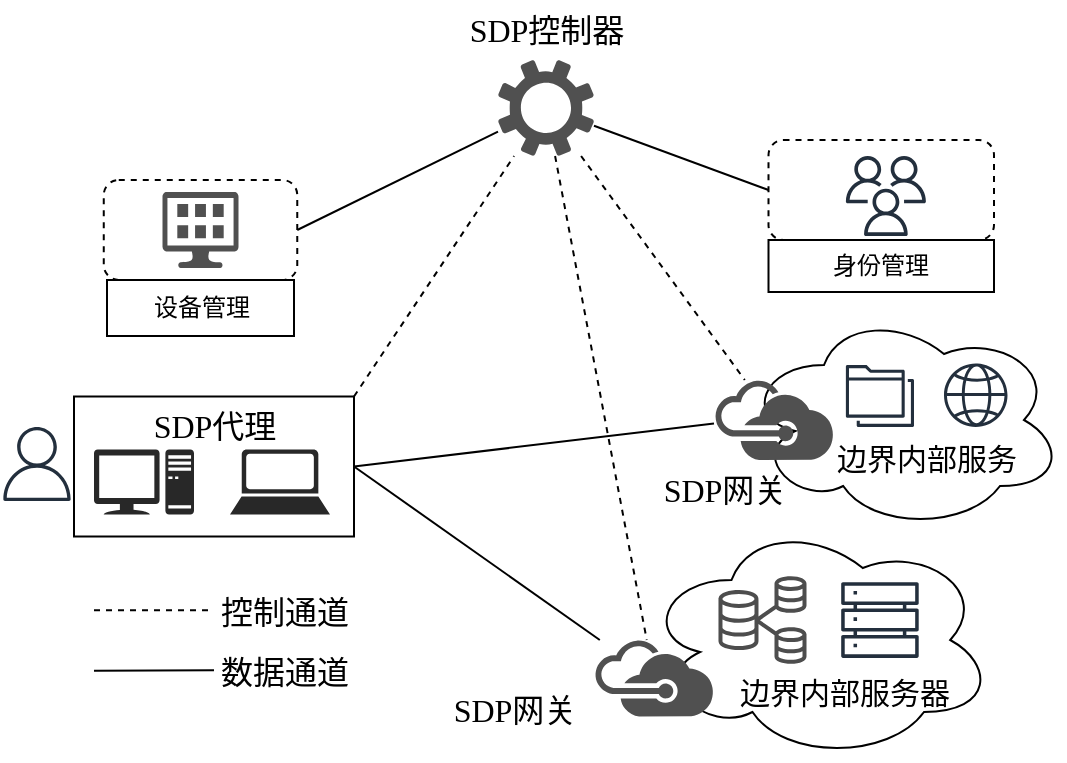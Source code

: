 <mxfile version="21.6.2" type="github">
  <diagram name="第 1 页" id="9nzRkRs_KqRtRY-Yu-f3">
    <mxGraphModel dx="1434" dy="750" grid="1" gridSize="10" guides="1" tooltips="1" connect="1" arrows="1" fold="1" page="1" pageScale="1" pageWidth="827" pageHeight="1169" math="0" shadow="0">
      <root>
        <mxCell id="0" />
        <mxCell id="1" parent="0" />
        <mxCell id="g0w8t7Q-eHvKGRKgMCBZ-65" value="" style="rounded=1;whiteSpace=wrap;html=1;dashed=1;" vertex="1" parent="1">
          <mxGeometry x="517.25" y="160" width="112.75" height="50" as="geometry" />
        </mxCell>
        <mxCell id="g0w8t7Q-eHvKGRKgMCBZ-64" value="" style="rounded=1;whiteSpace=wrap;html=1;dashed=1;" vertex="1" parent="1">
          <mxGeometry x="184.88" y="180" width="96.75" height="50" as="geometry" />
        </mxCell>
        <mxCell id="g0w8t7Q-eHvKGRKgMCBZ-3" value="" style="rounded=0;whiteSpace=wrap;html=1;" vertex="1" parent="1">
          <mxGeometry x="170" y="288.25" width="140" height="70" as="geometry" />
        </mxCell>
        <mxCell id="g0w8t7Q-eHvKGRKgMCBZ-4" value="" style="sketch=0;pointerEvents=1;shadow=0;dashed=0;html=1;strokeColor=none;fillColor=#505050;labelPosition=center;verticalLabelPosition=bottom;verticalAlign=top;outlineConnect=0;align=center;shape=mxgraph.office.concepts.settings;" vertex="1" parent="1">
          <mxGeometry x="382" y="120" width="48" height="48" as="geometry" />
        </mxCell>
        <mxCell id="g0w8t7Q-eHvKGRKgMCBZ-7" value="" style="verticalLabelPosition=bottom;sketch=0;html=1;fillColor=#282828;strokeColor=none;verticalAlign=top;pointerEvents=1;align=center;shape=mxgraph.cisco_safe.iot_things_icons.icon12;" vertex="1" parent="1">
          <mxGeometry x="248" y="314.75" width="50" height="32.5" as="geometry" />
        </mxCell>
        <mxCell id="g0w8t7Q-eHvKGRKgMCBZ-10" value="" style="sketch=0;outlineConnect=0;fontColor=#232F3E;gradientColor=none;fillColor=#232F3D;strokeColor=none;dashed=0;verticalLabelPosition=bottom;verticalAlign=top;align=center;html=1;fontSize=12;fontStyle=0;aspect=fixed;pointerEvents=1;shape=mxgraph.aws4.user;" vertex="1" parent="1">
          <mxGeometry x="133" y="303.5" width="37" height="37" as="geometry" />
        </mxCell>
        <mxCell id="g0w8t7Q-eHvKGRKgMCBZ-11" value="" style="ellipse;shape=cloud;whiteSpace=wrap;html=1;" vertex="1" parent="1">
          <mxGeometry x="505" y="245" width="160" height="110" as="geometry" />
        </mxCell>
        <mxCell id="g0w8t7Q-eHvKGRKgMCBZ-16" value="" style="verticalLabelPosition=bottom;sketch=0;html=1;fillColor=#282828;strokeColor=none;verticalAlign=top;pointerEvents=1;align=center;shape=mxgraph.cisco_safe.iot_things_icons.icon15;" vertex="1" parent="1">
          <mxGeometry x="180" y="314.75" width="50" height="32.5" as="geometry" />
        </mxCell>
        <mxCell id="g0w8t7Q-eHvKGRKgMCBZ-18" value="" style="sketch=0;pointerEvents=1;shadow=0;dashed=0;html=1;strokeColor=none;fillColor=#505050;labelPosition=center;verticalLabelPosition=bottom;outlineConnect=0;verticalAlign=top;align=center;shape=mxgraph.office.clouds.azure;" vertex="1" parent="1">
          <mxGeometry x="490" y="280" width="60" height="40" as="geometry" />
        </mxCell>
        <mxCell id="g0w8t7Q-eHvKGRKgMCBZ-19" value="" style="ellipse;shape=cloud;whiteSpace=wrap;html=1;" vertex="1" parent="1">
          <mxGeometry x="455" y="350" width="175" height="120" as="geometry" />
        </mxCell>
        <mxCell id="g0w8t7Q-eHvKGRKgMCBZ-20" value="" style="sketch=0;pointerEvents=1;shadow=0;dashed=0;html=1;strokeColor=none;fillColor=#505050;labelPosition=center;verticalLabelPosition=bottom;outlineConnect=0;verticalAlign=top;align=center;shape=mxgraph.office.clouds.azure;" vertex="1" parent="1">
          <mxGeometry x="430" y="410" width="60" height="38.25" as="geometry" />
        </mxCell>
        <mxCell id="g0w8t7Q-eHvKGRKgMCBZ-21" value="" style="endArrow=none;dashed=1;html=1;rounded=0;" edge="1" parent="1" source="g0w8t7Q-eHvKGRKgMCBZ-4" target="g0w8t7Q-eHvKGRKgMCBZ-20">
          <mxGeometry width="50" height="50" relative="1" as="geometry">
            <mxPoint x="390" y="410" as="sourcePoint" />
            <mxPoint x="440" y="360" as="targetPoint" />
          </mxGeometry>
        </mxCell>
        <mxCell id="g0w8t7Q-eHvKGRKgMCBZ-22" value="" style="endArrow=none;dashed=1;html=1;rounded=0;" edge="1" parent="1" source="g0w8t7Q-eHvKGRKgMCBZ-4" target="g0w8t7Q-eHvKGRKgMCBZ-18">
          <mxGeometry width="50" height="50" relative="1" as="geometry">
            <mxPoint x="300" y="280" as="sourcePoint" />
            <mxPoint x="350" y="230" as="targetPoint" />
          </mxGeometry>
        </mxCell>
        <mxCell id="g0w8t7Q-eHvKGRKgMCBZ-23" value="" style="endArrow=none;dashed=1;html=1;rounded=0;exitX=1;exitY=0;exitDx=0;exitDy=0;" edge="1" parent="1" source="g0w8t7Q-eHvKGRKgMCBZ-3" target="g0w8t7Q-eHvKGRKgMCBZ-4">
          <mxGeometry width="50" height="50" relative="1" as="geometry">
            <mxPoint x="110" y="200" as="sourcePoint" />
            <mxPoint x="370" y="210" as="targetPoint" />
          </mxGeometry>
        </mxCell>
        <mxCell id="g0w8t7Q-eHvKGRKgMCBZ-24" value="" style="endArrow=none;html=1;rounded=0;entryX=1;entryY=0.5;entryDx=0;entryDy=0;exitX=0;exitY=0.544;exitDx=0;exitDy=0;exitPerimeter=0;" edge="1" parent="1" source="g0w8t7Q-eHvKGRKgMCBZ-18" target="g0w8t7Q-eHvKGRKgMCBZ-3">
          <mxGeometry width="50" height="50" relative="1" as="geometry">
            <mxPoint x="160" y="480" as="sourcePoint" />
            <mxPoint x="210" y="430" as="targetPoint" />
          </mxGeometry>
        </mxCell>
        <mxCell id="g0w8t7Q-eHvKGRKgMCBZ-25" value="" style="endArrow=none;html=1;rounded=0;entryX=1;entryY=0.5;entryDx=0;entryDy=0;" edge="1" parent="1" source="g0w8t7Q-eHvKGRKgMCBZ-20" target="g0w8t7Q-eHvKGRKgMCBZ-3">
          <mxGeometry width="50" height="50" relative="1" as="geometry">
            <mxPoint x="80" y="520" as="sourcePoint" />
            <mxPoint x="130" y="470" as="targetPoint" />
          </mxGeometry>
        </mxCell>
        <mxCell id="g0w8t7Q-eHvKGRKgMCBZ-28" value="&lt;font style=&quot;font-size: 16px;&quot;&gt;&lt;font face=&quot;Times New Roman&quot;&gt;SDP&lt;/font&gt;控制器&lt;/font&gt;" style="text;html=1;align=center;verticalAlign=middle;resizable=0;points=[];autosize=1;strokeColor=none;fillColor=none;" vertex="1" parent="1">
          <mxGeometry x="356" y="90" width="100" height="30" as="geometry" />
        </mxCell>
        <mxCell id="g0w8t7Q-eHvKGRKgMCBZ-35" value="" style="sketch=0;outlineConnect=0;fontColor=#232F3E;gradientColor=none;fillColor=#232F3D;strokeColor=none;dashed=0;verticalLabelPosition=bottom;verticalAlign=top;align=center;html=1;fontSize=12;fontStyle=0;aspect=fixed;pointerEvents=1;shape=mxgraph.aws4.folders;" vertex="1" parent="1">
          <mxGeometry x="555.94" y="272.5" width="34.06" height="31" as="geometry" />
        </mxCell>
        <mxCell id="g0w8t7Q-eHvKGRKgMCBZ-36" value="" style="sketch=0;outlineConnect=0;fontColor=#232F3E;gradientColor=none;fillColor=#232F3D;strokeColor=none;dashed=0;verticalLabelPosition=bottom;verticalAlign=top;align=center;html=1;fontSize=12;fontStyle=0;aspect=fixed;pointerEvents=1;shape=mxgraph.aws4.globe;" vertex="1" parent="1">
          <mxGeometry x="605" y="271.75" width="31.75" height="31.75" as="geometry" />
        </mxCell>
        <mxCell id="g0w8t7Q-eHvKGRKgMCBZ-37" value="" style="sketch=0;outlineConnect=0;fontColor=#232F3E;gradientColor=none;fillColor=#232F3D;strokeColor=none;dashed=0;verticalLabelPosition=bottom;verticalAlign=top;align=center;html=1;fontSize=12;fontStyle=0;aspect=fixed;pointerEvents=1;shape=mxgraph.aws4.servers;" vertex="1" parent="1">
          <mxGeometry x="553.6" y="380.63" width="38.75" height="38.75" as="geometry" />
        </mxCell>
        <mxCell id="g0w8t7Q-eHvKGRKgMCBZ-38" value="&lt;font style=&quot;font-size: 15px;&quot;&gt;边界内部服务器&lt;/font&gt;" style="text;html=1;align=center;verticalAlign=middle;resizable=0;points=[];autosize=1;strokeColor=none;fillColor=none;" vertex="1" parent="1">
          <mxGeometry x="490" y="421.25" width="130" height="30" as="geometry" />
        </mxCell>
        <mxCell id="g0w8t7Q-eHvKGRKgMCBZ-39" value="&lt;font style=&quot;font-size: 15px;&quot;&gt;边界内部服务&lt;/font&gt;" style="text;html=1;align=center;verticalAlign=middle;resizable=0;points=[];autosize=1;strokeColor=none;fillColor=none;" vertex="1" parent="1">
          <mxGeometry x="541.25" y="303.5" width="110" height="30" as="geometry" />
        </mxCell>
        <mxCell id="g0w8t7Q-eHvKGRKgMCBZ-40" value="&lt;font style=&quot;font-size: 16px;&quot;&gt;&lt;font face=&quot;Times New Roman&quot;&gt;SDP网关&lt;br&gt;&lt;/font&gt;&lt;/font&gt;" style="text;html=1;align=center;verticalAlign=middle;resizable=0;points=[];autosize=1;strokeColor=none;fillColor=none;" vertex="1" parent="1">
          <mxGeometry x="455" y="320" width="80" height="30" as="geometry" />
        </mxCell>
        <mxCell id="g0w8t7Q-eHvKGRKgMCBZ-42" value="&lt;font style=&quot;font-size: 16px;&quot;&gt;&lt;font face=&quot;Times New Roman&quot;&gt;SDP网关&lt;br&gt;&lt;/font&gt;&lt;/font&gt;" style="text;html=1;align=center;verticalAlign=middle;resizable=0;points=[];autosize=1;strokeColor=none;fillColor=none;" vertex="1" parent="1">
          <mxGeometry x="350" y="430" width="80" height="30" as="geometry" />
        </mxCell>
        <mxCell id="g0w8t7Q-eHvKGRKgMCBZ-44" value="&lt;font style=&quot;font-size: 16px;&quot;&gt;&lt;font face=&quot;Times New Roman&quot;&gt;SDP代理&lt;/font&gt;&lt;/font&gt;" style="text;html=1;align=center;verticalAlign=middle;resizable=0;points=[];autosize=1;strokeColor=none;fillColor=none;" vertex="1" parent="1">
          <mxGeometry x="200" y="288.25" width="80" height="30" as="geometry" />
        </mxCell>
        <mxCell id="g0w8t7Q-eHvKGRKgMCBZ-46" value="" style="endArrow=none;dashed=1;html=1;rounded=0;" edge="1" parent="1">
          <mxGeometry width="50" height="50" relative="1" as="geometry">
            <mxPoint x="180" y="395.13" as="sourcePoint" />
            <mxPoint x="240" y="395.13" as="targetPoint" />
          </mxGeometry>
        </mxCell>
        <mxCell id="g0w8t7Q-eHvKGRKgMCBZ-47" value="&lt;font style=&quot;font-size: 16px;&quot;&gt;&lt;font face=&quot;Times New Roman&quot;&gt;控制通道&lt;br&gt;&lt;/font&gt;&lt;/font&gt;" style="text;html=1;align=center;verticalAlign=middle;resizable=0;points=[];autosize=1;strokeColor=none;fillColor=none;" vertex="1" parent="1">
          <mxGeometry x="230" y="380.63" width="90" height="30" as="geometry" />
        </mxCell>
        <mxCell id="g0w8t7Q-eHvKGRKgMCBZ-48" value="" style="endArrow=none;html=1;rounded=0;" edge="1" parent="1">
          <mxGeometry width="50" height="50" relative="1" as="geometry">
            <mxPoint x="180" y="425.38" as="sourcePoint" />
            <mxPoint x="240" y="425.13" as="targetPoint" />
          </mxGeometry>
        </mxCell>
        <mxCell id="g0w8t7Q-eHvKGRKgMCBZ-49" value="&lt;font style=&quot;font-size: 16px;&quot;&gt;&lt;font face=&quot;Times New Roman&quot;&gt;数据通道&lt;br&gt;&lt;/font&gt;&lt;/font&gt;" style="text;html=1;align=center;verticalAlign=middle;resizable=0;points=[];autosize=1;strokeColor=none;fillColor=none;" vertex="1" parent="1">
          <mxGeometry x="230" y="410.63" width="90" height="30" as="geometry" />
        </mxCell>
        <mxCell id="g0w8t7Q-eHvKGRKgMCBZ-50" value="" style="sketch=0;outlineConnect=0;fontColor=#232F3E;gradientColor=none;fillColor=#232F3D;strokeColor=none;dashed=0;verticalLabelPosition=bottom;verticalAlign=top;align=center;html=1;fontSize=12;fontStyle=0;aspect=fixed;pointerEvents=1;shape=mxgraph.aws4.users;" vertex="1" parent="1">
          <mxGeometry x="555.94" y="168" width="40" height="40" as="geometry" />
        </mxCell>
        <mxCell id="g0w8t7Q-eHvKGRKgMCBZ-51" value="身份管理" style="rounded=0;whiteSpace=wrap;html=1;" vertex="1" parent="1">
          <mxGeometry x="517.25" y="210" width="112.75" height="26" as="geometry" />
        </mxCell>
        <mxCell id="g0w8t7Q-eHvKGRKgMCBZ-52" value="" style="sketch=0;pointerEvents=1;shadow=0;dashed=0;html=1;strokeColor=none;fillColor=#505050;labelPosition=center;verticalLabelPosition=bottom;verticalAlign=top;outlineConnect=0;align=center;shape=mxgraph.office.devices.management_console;" vertex="1" parent="1">
          <mxGeometry x="214.25" y="186" width="38" height="38" as="geometry" />
        </mxCell>
        <mxCell id="g0w8t7Q-eHvKGRKgMCBZ-54" value="设备管理" style="rounded=0;whiteSpace=wrap;html=1;" vertex="1" parent="1">
          <mxGeometry x="186.5" y="230" width="93.5" height="28" as="geometry" />
        </mxCell>
        <mxCell id="g0w8t7Q-eHvKGRKgMCBZ-60" value="" style="sketch=0;outlineConnect=0;fontColor=#232F3E;gradientColor=none;fillColor=#4D4D4D;strokeColor=none;dashed=0;verticalLabelPosition=bottom;verticalAlign=top;align=center;html=1;fontSize=12;fontStyle=0;aspect=fixed;pointerEvents=1;shape=mxgraph.aws4.rds_multi_az_db_cluster;" vertex="1" parent="1">
          <mxGeometry x="492.24" y="378" width="44.01" height="44.01" as="geometry" />
        </mxCell>
        <mxCell id="g0w8t7Q-eHvKGRKgMCBZ-66" value="" style="endArrow=none;html=1;rounded=0;exitX=1;exitY=0.5;exitDx=0;exitDy=0;" edge="1" parent="1" source="g0w8t7Q-eHvKGRKgMCBZ-64" target="g0w8t7Q-eHvKGRKgMCBZ-4">
          <mxGeometry width="50" height="50" relative="1" as="geometry">
            <mxPoint x="150" y="150" as="sourcePoint" />
            <mxPoint x="200" y="100" as="targetPoint" />
          </mxGeometry>
        </mxCell>
        <mxCell id="g0w8t7Q-eHvKGRKgMCBZ-67" value="" style="endArrow=none;html=1;rounded=0;entryX=0;entryY=0.5;entryDx=0;entryDy=0;" edge="1" parent="1" source="g0w8t7Q-eHvKGRKgMCBZ-4" target="g0w8t7Q-eHvKGRKgMCBZ-65">
          <mxGeometry width="50" height="50" relative="1" as="geometry">
            <mxPoint x="310" y="90" as="sourcePoint" />
            <mxPoint x="360" y="40" as="targetPoint" />
          </mxGeometry>
        </mxCell>
      </root>
    </mxGraphModel>
  </diagram>
</mxfile>
